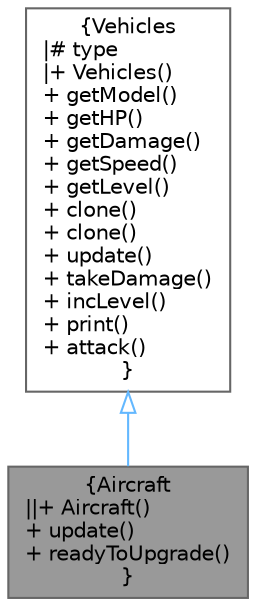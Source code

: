 digraph "Aircraft"
{
 // LATEX_PDF_SIZE
  bgcolor="transparent";
  edge [fontname=Helvetica,fontsize=10,labelfontname=Helvetica,labelfontsize=10];
  node [fontname=Helvetica,fontsize=10,shape=box,height=0.2,width=0.4];
  Node1 [label="{Aircraft\n||+ Aircraft()\l+ update()\l+ readyToUpgrade()\l}",height=0.2,width=0.4,color="gray40", fillcolor="grey60", style="filled", fontcolor="black",tooltip=" "];
  Node2 -> Node1 [dir="back",color="steelblue1",style="solid",arrowtail="onormal"];
  Node2 [label="{Vehicles\n|# type\l|+ Vehicles()\l+ getModel()\l+ getHP()\l+ getDamage()\l+ getSpeed()\l+ getLevel()\l+ clone()\l+ clone()\l+ update()\l+ takeDamage()\l+ incLevel()\l+ print()\l+ attack()\l}",height=0.2,width=0.4,color="gray40", fillcolor="white", style="filled",URL="$class_vehicles.html",tooltip=" "];
}
